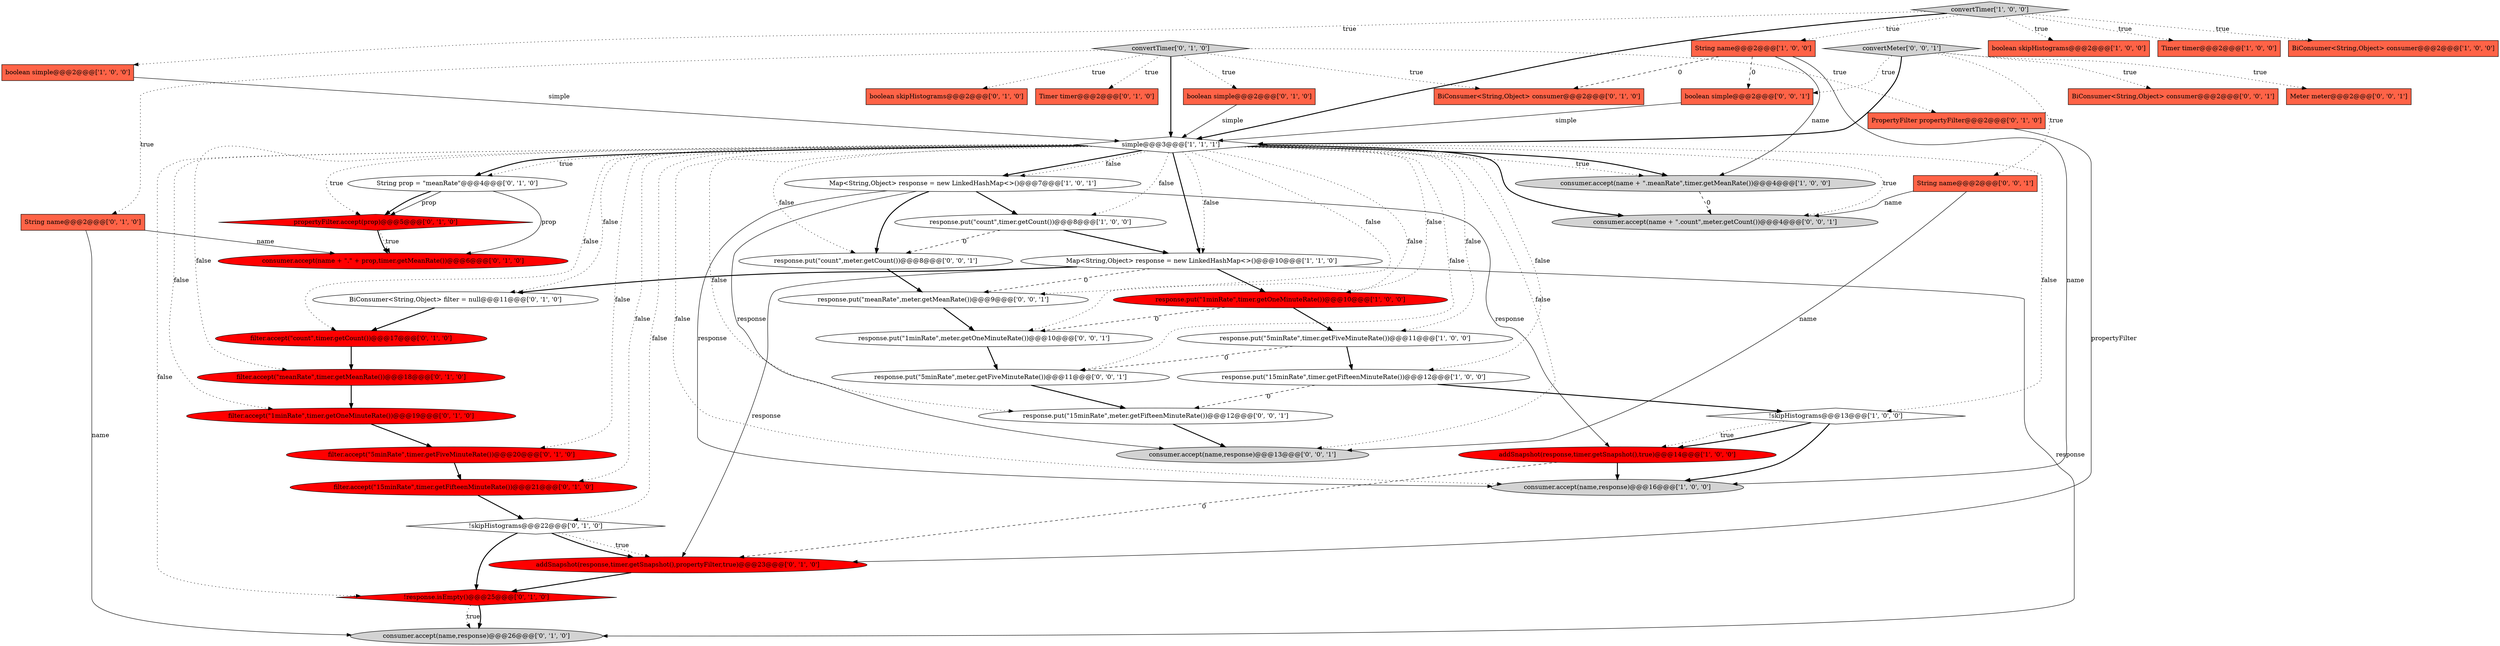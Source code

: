 digraph {
15 [style = filled, label = "String name@@@2@@@['1', '0', '0']", fillcolor = tomato, shape = box image = "AAA1AAABBB1BBB"];
18 [style = filled, label = "boolean skipHistograms@@@2@@@['0', '1', '0']", fillcolor = tomato, shape = box image = "AAA0AAABBB2BBB"];
27 [style = filled, label = "filter.accept(\"15minRate\",timer.getFifteenMinuteRate())@@@21@@@['0', '1', '0']", fillcolor = red, shape = ellipse image = "AAA1AAABBB2BBB"];
41 [style = filled, label = "response.put(\"count\",meter.getCount())@@@8@@@['0', '0', '1']", fillcolor = white, shape = ellipse image = "AAA0AAABBB3BBB"];
1 [style = filled, label = "boolean simple@@@2@@@['1', '0', '0']", fillcolor = tomato, shape = box image = "AAA0AAABBB1BBB"];
22 [style = filled, label = "String name@@@2@@@['0', '1', '0']", fillcolor = tomato, shape = box image = "AAA0AAABBB2BBB"];
11 [style = filled, label = "consumer.accept(name + \".meanRate\",timer.getMeanRate())@@@4@@@['1', '0', '0']", fillcolor = lightgray, shape = ellipse image = "AAA0AAABBB1BBB"];
28 [style = filled, label = "!response.isEmpty()@@@25@@@['0', '1', '0']", fillcolor = red, shape = diamond image = "AAA1AAABBB2BBB"];
10 [style = filled, label = "consumer.accept(name,response)@@@16@@@['1', '0', '0']", fillcolor = lightgray, shape = ellipse image = "AAA0AAABBB1BBB"];
31 [style = filled, label = "convertTimer['0', '1', '0']", fillcolor = lightgray, shape = diamond image = "AAA0AAABBB2BBB"];
3 [style = filled, label = "response.put(\"15minRate\",timer.getFifteenMinuteRate())@@@12@@@['1', '0', '0']", fillcolor = white, shape = ellipse image = "AAA0AAABBB1BBB"];
33 [style = filled, label = "consumer.accept(name,response)@@@26@@@['0', '1', '0']", fillcolor = lightgray, shape = ellipse image = "AAA0AAABBB2BBB"];
36 [style = filled, label = "filter.accept(\"1minRate\",timer.getOneMinuteRate())@@@19@@@['0', '1', '0']", fillcolor = red, shape = ellipse image = "AAA1AAABBB2BBB"];
13 [style = filled, label = "Map<String,Object> response = new LinkedHashMap<>()@@@10@@@['1', '1', '0']", fillcolor = white, shape = ellipse image = "AAA0AAABBB1BBB"];
7 [style = filled, label = "addSnapshot(response,timer.getSnapshot(),true)@@@14@@@['1', '0', '0']", fillcolor = red, shape = ellipse image = "AAA1AAABBB1BBB"];
38 [style = filled, label = "response.put(\"1minRate\",meter.getOneMinuteRate())@@@10@@@['0', '0', '1']", fillcolor = white, shape = ellipse image = "AAA0AAABBB3BBB"];
39 [style = filled, label = "consumer.accept(name + \".count\",meter.getCount())@@@4@@@['0', '0', '1']", fillcolor = lightgray, shape = ellipse image = "AAA0AAABBB3BBB"];
24 [style = filled, label = "filter.accept(\"meanRate\",timer.getMeanRate())@@@18@@@['0', '1', '0']", fillcolor = red, shape = ellipse image = "AAA1AAABBB2BBB"];
46 [style = filled, label = "boolean simple@@@2@@@['0', '0', '1']", fillcolor = tomato, shape = box image = "AAA0AAABBB3BBB"];
17 [style = filled, label = "Timer timer@@@2@@@['0', '1', '0']", fillcolor = tomato, shape = box image = "AAA0AAABBB2BBB"];
29 [style = filled, label = "String prop = \"meanRate\"@@@4@@@['0', '1', '0']", fillcolor = white, shape = ellipse image = "AAA0AAABBB2BBB"];
0 [style = filled, label = "convertTimer['1', '0', '0']", fillcolor = lightgray, shape = diamond image = "AAA0AAABBB1BBB"];
34 [style = filled, label = "consumer.accept(name + \".\" + prop,timer.getMeanRate())@@@6@@@['0', '1', '0']", fillcolor = red, shape = ellipse image = "AAA1AAABBB2BBB"];
9 [style = filled, label = "!skipHistograms@@@13@@@['1', '0', '0']", fillcolor = white, shape = diamond image = "AAA0AAABBB1BBB"];
2 [style = filled, label = "response.put(\"1minRate\",timer.getOneMinuteRate())@@@10@@@['1', '0', '0']", fillcolor = red, shape = ellipse image = "AAA1AAABBB1BBB"];
35 [style = filled, label = "BiConsumer<String,Object> consumer@@@2@@@['0', '1', '0']", fillcolor = tomato, shape = box image = "AAA1AAABBB2BBB"];
43 [style = filled, label = "consumer.accept(name,response)@@@13@@@['0', '0', '1']", fillcolor = lightgray, shape = ellipse image = "AAA0AAABBB3BBB"];
26 [style = filled, label = "PropertyFilter propertyFilter@@@2@@@['0', '1', '0']", fillcolor = tomato, shape = box image = "AAA0AAABBB2BBB"];
23 [style = filled, label = "filter.accept(\"count\",timer.getCount())@@@17@@@['0', '1', '0']", fillcolor = red, shape = ellipse image = "AAA1AAABBB2BBB"];
19 [style = filled, label = "filter.accept(\"5minRate\",timer.getFiveMinuteRate())@@@20@@@['0', '1', '0']", fillcolor = red, shape = ellipse image = "AAA1AAABBB2BBB"];
32 [style = filled, label = "!skipHistograms@@@22@@@['0', '1', '0']", fillcolor = white, shape = diamond image = "AAA0AAABBB2BBB"];
48 [style = filled, label = "response.put(\"15minRate\",meter.getFifteenMinuteRate())@@@12@@@['0', '0', '1']", fillcolor = white, shape = ellipse image = "AAA0AAABBB3BBB"];
14 [style = filled, label = "response.put(\"5minRate\",timer.getFiveMinuteRate())@@@11@@@['1', '0', '0']", fillcolor = white, shape = ellipse image = "AAA0AAABBB1BBB"];
21 [style = filled, label = "boolean simple@@@2@@@['0', '1', '0']", fillcolor = tomato, shape = box image = "AAA0AAABBB2BBB"];
4 [style = filled, label = "simple@@@3@@@['1', '1', '1']", fillcolor = white, shape = diamond image = "AAA0AAABBB1BBB"];
37 [style = filled, label = "response.put(\"5minRate\",meter.getFiveMinuteRate())@@@11@@@['0', '0', '1']", fillcolor = white, shape = ellipse image = "AAA0AAABBB3BBB"];
16 [style = filled, label = "Map<String,Object> response = new LinkedHashMap<>()@@@7@@@['1', '0', '1']", fillcolor = white, shape = ellipse image = "AAA0AAABBB1BBB"];
40 [style = filled, label = "Meter meter@@@2@@@['0', '0', '1']", fillcolor = tomato, shape = box image = "AAA0AAABBB3BBB"];
44 [style = filled, label = "BiConsumer<String,Object> consumer@@@2@@@['0', '0', '1']", fillcolor = tomato, shape = box image = "AAA0AAABBB3BBB"];
30 [style = filled, label = "addSnapshot(response,timer.getSnapshot(),propertyFilter,true)@@@23@@@['0', '1', '0']", fillcolor = red, shape = ellipse image = "AAA1AAABBB2BBB"];
20 [style = filled, label = "BiConsumer<String,Object> filter = null@@@11@@@['0', '1', '0']", fillcolor = white, shape = ellipse image = "AAA0AAABBB2BBB"];
6 [style = filled, label = "boolean skipHistograms@@@2@@@['1', '0', '0']", fillcolor = tomato, shape = box image = "AAA0AAABBB1BBB"];
25 [style = filled, label = "propertyFilter.accept(prop)@@@5@@@['0', '1', '0']", fillcolor = red, shape = diamond image = "AAA1AAABBB2BBB"];
45 [style = filled, label = "convertMeter['0', '0', '1']", fillcolor = lightgray, shape = diamond image = "AAA0AAABBB3BBB"];
5 [style = filled, label = "response.put(\"count\",timer.getCount())@@@8@@@['1', '0', '0']", fillcolor = white, shape = ellipse image = "AAA0AAABBB1BBB"];
47 [style = filled, label = "response.put(\"meanRate\",meter.getMeanRate())@@@9@@@['0', '0', '1']", fillcolor = white, shape = ellipse image = "AAA0AAABBB3BBB"];
42 [style = filled, label = "String name@@@2@@@['0', '0', '1']", fillcolor = tomato, shape = box image = "AAA0AAABBB3BBB"];
8 [style = filled, label = "Timer timer@@@2@@@['1', '0', '0']", fillcolor = tomato, shape = box image = "AAA0AAABBB1BBB"];
12 [style = filled, label = "BiConsumer<String,Object> consumer@@@2@@@['1', '0', '0']", fillcolor = tomato, shape = box image = "AAA0AAABBB1BBB"];
14->3 [style = bold, label=""];
0->12 [style = dotted, label="true"];
27->32 [style = bold, label=""];
25->34 [style = bold, label=""];
22->34 [style = solid, label="name"];
4->36 [style = dotted, label="false"];
26->30 [style = solid, label="propertyFilter"];
4->5 [style = dotted, label="false"];
4->3 [style = dotted, label="false"];
9->10 [style = bold, label=""];
9->7 [style = bold, label=""];
0->6 [style = dotted, label="true"];
1->4 [style = solid, label="simple"];
16->41 [style = bold, label=""];
45->40 [style = dotted, label="true"];
31->21 [style = dotted, label="true"];
30->28 [style = bold, label=""];
48->43 [style = bold, label=""];
11->39 [style = dashed, label="0"];
37->48 [style = bold, label=""];
2->14 [style = bold, label=""];
32->30 [style = dotted, label="true"];
29->25 [style = solid, label="prop"];
4->23 [style = dotted, label="false"];
45->42 [style = dotted, label="true"];
4->10 [style = dotted, label="false"];
5->41 [style = dashed, label="0"];
4->24 [style = dotted, label="false"];
4->16 [style = bold, label=""];
31->22 [style = dotted, label="true"];
4->41 [style = dotted, label="false"];
4->28 [style = dotted, label="false"];
46->4 [style = solid, label="simple"];
4->19 [style = dotted, label="false"];
13->30 [style = solid, label="response"];
31->4 [style = bold, label=""];
42->43 [style = solid, label="name"];
45->44 [style = dotted, label="true"];
4->13 [style = dotted, label="false"];
16->7 [style = solid, label="response"];
0->8 [style = dotted, label="true"];
4->27 [style = dotted, label="false"];
4->9 [style = dotted, label="false"];
20->23 [style = bold, label=""];
38->37 [style = bold, label=""];
31->17 [style = dotted, label="true"];
4->48 [style = dotted, label="false"];
4->37 [style = dotted, label="false"];
3->48 [style = dashed, label="0"];
4->38 [style = dotted, label="false"];
14->37 [style = dashed, label="0"];
4->14 [style = dotted, label="false"];
31->35 [style = dotted, label="true"];
45->46 [style = dotted, label="true"];
42->39 [style = solid, label="name"];
22->33 [style = solid, label="name"];
4->39 [style = bold, label=""];
4->13 [style = bold, label=""];
4->11 [style = dotted, label="true"];
4->29 [style = bold, label=""];
4->43 [style = dotted, label="false"];
21->4 [style = solid, label="simple"];
15->11 [style = solid, label="name"];
32->30 [style = bold, label=""];
31->18 [style = dotted, label="true"];
15->35 [style = dashed, label="0"];
4->29 [style = dotted, label="true"];
3->9 [style = bold, label=""];
16->10 [style = solid, label="response"];
4->2 [style = dotted, label="false"];
5->13 [style = bold, label=""];
16->5 [style = bold, label=""];
41->47 [style = bold, label=""];
9->7 [style = dotted, label="true"];
13->33 [style = solid, label="response"];
36->19 [style = bold, label=""];
0->1 [style = dotted, label="true"];
13->2 [style = bold, label=""];
7->10 [style = bold, label=""];
25->34 [style = dotted, label="true"];
28->33 [style = dotted, label="true"];
0->15 [style = dotted, label="true"];
4->39 [style = dotted, label="true"];
29->34 [style = solid, label="prop"];
4->47 [style = dotted, label="false"];
29->25 [style = bold, label=""];
16->43 [style = solid, label="response"];
4->25 [style = dotted, label="true"];
47->38 [style = bold, label=""];
2->38 [style = dashed, label="0"];
45->4 [style = bold, label=""];
24->36 [style = bold, label=""];
23->24 [style = bold, label=""];
4->32 [style = dotted, label="false"];
28->33 [style = bold, label=""];
15->46 [style = dashed, label="0"];
31->26 [style = dotted, label="true"];
0->4 [style = bold, label=""];
19->27 [style = bold, label=""];
4->20 [style = dotted, label="false"];
7->30 [style = dashed, label="0"];
13->47 [style = dashed, label="0"];
4->16 [style = dotted, label="false"];
4->11 [style = bold, label=""];
32->28 [style = bold, label=""];
15->10 [style = solid, label="name"];
13->20 [style = bold, label=""];
}
